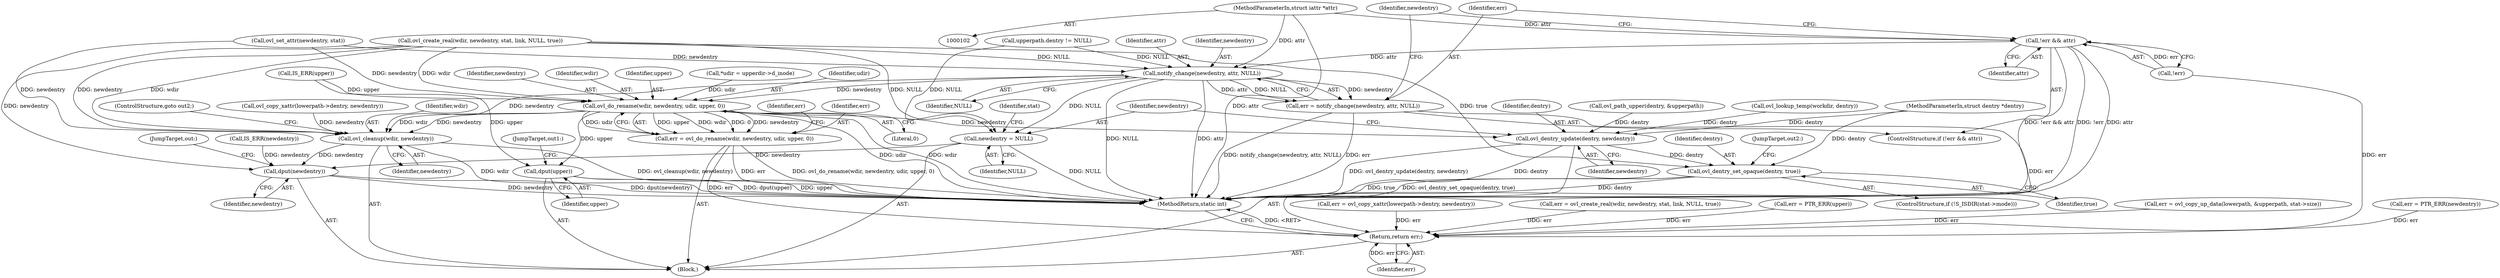 digraph "0_linux_ab79efab0a0ba01a74df782eb7fa44b044dae8b5@pointer" {
"1000108" [label="(MethodParameterIn,struct iattr *attr)"];
"1000252" [label="(Call,!err && attr)"];
"1000258" [label="(Call,notify_change(newdentry, attr, NULL))"];
"1000256" [label="(Call,err = notify_change(newdentry, attr, NULL))"];
"1000305" [label="(Return,return err;)"];
"1000274" [label="(Call,ovl_do_rename(wdir, newdentry, udir, upper, 0))"];
"1000272" [label="(Call,err = ovl_do_rename(wdir, newdentry, udir, upper, 0))"];
"1000283" [label="(Call,ovl_dentry_update(dentry, newdentry))"];
"1000295" [label="(Call,ovl_dentry_set_opaque(dentry, true))"];
"1000299" [label="(Call,dput(upper))"];
"1000308" [label="(Call,ovl_cleanup(wdir, newdentry))"];
"1000302" [label="(Call,dput(newdentry))"];
"1000286" [label="(Call,newdentry = NULL)"];
"1000285" [label="(Identifier,newdentry)"];
"1000284" [label="(Identifier,dentry)"];
"1000110" [label="(Block,)"];
"1000304" [label="(JumpTarget,out:)"];
"1000202" [label="(Call,ovl_path_upper(dentry, &upperpath))"];
"1000170" [label="(Call,IS_ERR(upper))"];
"1000277" [label="(Identifier,udir)"];
"1000251" [label="(ControlStructure,if (!err && attr))"];
"1000311" [label="(ControlStructure,goto out2;)"];
"1000178" [label="(Call,err = ovl_create_real(wdir, newdentry, stat, link, NULL, true))"];
"1000288" [label="(Identifier,NULL)"];
"1000273" [label="(Identifier,err)"];
"1000283" [label="(Call,ovl_dentry_update(dentry, newdentry))"];
"1000276" [label="(Identifier,newdentry)"];
"1000305" [label="(Return,return err;)"];
"1000207" [label="(Call,upperpath.dentry != NULL)"];
"1000252" [label="(Call,!err && attr)"];
"1000255" [label="(Identifier,attr)"];
"1000281" [label="(Identifier,err)"];
"1000261" [label="(Identifier,NULL)"];
"1000275" [label="(Identifier,wdir)"];
"1000278" [label="(Identifier,upper)"];
"1000299" [label="(Call,dput(upper))"];
"1000306" [label="(Identifier,err)"];
"1000303" [label="(Identifier,newdentry)"];
"1000289" [label="(ControlStructure,if (!S_ISDIR(stat->mode)))"];
"1000256" [label="(Call,err = notify_change(newdentry, attr, NULL))"];
"1000266" [label="(Identifier,newdentry)"];
"1000118" [label="(Call,*udir = upperdir->d_inode)"];
"1000297" [label="(Identifier,true)"];
"1000257" [label="(Identifier,err)"];
"1000231" [label="(Call,ovl_copy_xattr(lowerpath->dentry, newdentry))"];
"1000302" [label="(Call,dput(newdentry))"];
"1000293" [label="(Identifier,stat)"];
"1000248" [label="(Call,ovl_set_attr(newdentry, stat))"];
"1000308" [label="(Call,ovl_cleanup(wdir, newdentry))"];
"1000260" [label="(Identifier,attr)"];
"1000279" [label="(Literal,0)"];
"1000274" [label="(Call,ovl_do_rename(wdir, newdentry, udir, upper, 0))"];
"1000287" [label="(Identifier,newdentry)"];
"1000296" [label="(Identifier,dentry)"];
"1000301" [label="(JumpTarget,out1:)"];
"1000300" [label="(Identifier,upper)"];
"1000140" [label="(Call,ovl_lookup_temp(workdir, dentry))"];
"1000253" [label="(Call,!err)"];
"1000165" [label="(Call,err = PTR_ERR(upper))"];
"1000272" [label="(Call,err = ovl_do_rename(wdir, newdentry, udir, upper, 0))"];
"1000105" [label="(MethodParameterIn,struct dentry *dentry)"];
"1000309" [label="(Identifier,wdir)"];
"1000217" [label="(Call,err = ovl_copy_up_data(lowerpath, &upperpath, stat->size))"];
"1000143" [label="(Call,err = PTR_ERR(newdentry))"];
"1000295" [label="(Call,ovl_dentry_set_opaque(dentry, true))"];
"1000180" [label="(Call,ovl_create_real(wdir, newdentry, stat, link, NULL, true))"];
"1000108" [label="(MethodParameterIn,struct iattr *attr)"];
"1000229" [label="(Call,err = ovl_copy_xattr(lowerpath->dentry, newdentry))"];
"1000312" [label="(MethodReturn,static int)"];
"1000310" [label="(Identifier,newdentry)"];
"1000298" [label="(JumpTarget,out2:)"];
"1000259" [label="(Identifier,newdentry)"];
"1000286" [label="(Call,newdentry = NULL)"];
"1000258" [label="(Call,notify_change(newdentry, attr, NULL))"];
"1000148" [label="(Call,IS_ERR(newdentry))"];
"1000108" -> "1000102"  [label="AST: "];
"1000108" -> "1000312"  [label="DDG: attr"];
"1000108" -> "1000252"  [label="DDG: attr"];
"1000108" -> "1000258"  [label="DDG: attr"];
"1000252" -> "1000251"  [label="AST: "];
"1000252" -> "1000253"  [label="CFG: "];
"1000252" -> "1000255"  [label="CFG: "];
"1000253" -> "1000252"  [label="AST: "];
"1000255" -> "1000252"  [label="AST: "];
"1000257" -> "1000252"  [label="CFG: "];
"1000266" -> "1000252"  [label="CFG: "];
"1000252" -> "1000312"  [label="DDG: !err"];
"1000252" -> "1000312"  [label="DDG: attr"];
"1000252" -> "1000312"  [label="DDG: !err && attr"];
"1000253" -> "1000252"  [label="DDG: err"];
"1000252" -> "1000258"  [label="DDG: attr"];
"1000258" -> "1000256"  [label="AST: "];
"1000258" -> "1000261"  [label="CFG: "];
"1000259" -> "1000258"  [label="AST: "];
"1000260" -> "1000258"  [label="AST: "];
"1000261" -> "1000258"  [label="AST: "];
"1000256" -> "1000258"  [label="CFG: "];
"1000258" -> "1000312"  [label="DDG: attr"];
"1000258" -> "1000312"  [label="DDG: NULL"];
"1000258" -> "1000256"  [label="DDG: newdentry"];
"1000258" -> "1000256"  [label="DDG: attr"];
"1000258" -> "1000256"  [label="DDG: NULL"];
"1000248" -> "1000258"  [label="DDG: newdentry"];
"1000180" -> "1000258"  [label="DDG: NULL"];
"1000207" -> "1000258"  [label="DDG: NULL"];
"1000258" -> "1000274"  [label="DDG: newdentry"];
"1000258" -> "1000286"  [label="DDG: NULL"];
"1000258" -> "1000308"  [label="DDG: newdentry"];
"1000256" -> "1000251"  [label="AST: "];
"1000257" -> "1000256"  [label="AST: "];
"1000266" -> "1000256"  [label="CFG: "];
"1000256" -> "1000312"  [label="DDG: notify_change(newdentry, attr, NULL)"];
"1000256" -> "1000312"  [label="DDG: err"];
"1000256" -> "1000305"  [label="DDG: err"];
"1000305" -> "1000110"  [label="AST: "];
"1000305" -> "1000306"  [label="CFG: "];
"1000306" -> "1000305"  [label="AST: "];
"1000312" -> "1000305"  [label="CFG: "];
"1000305" -> "1000312"  [label="DDG: <RET>"];
"1000306" -> "1000305"  [label="DDG: err"];
"1000178" -> "1000305"  [label="DDG: err"];
"1000253" -> "1000305"  [label="DDG: err"];
"1000165" -> "1000305"  [label="DDG: err"];
"1000143" -> "1000305"  [label="DDG: err"];
"1000217" -> "1000305"  [label="DDG: err"];
"1000272" -> "1000305"  [label="DDG: err"];
"1000229" -> "1000305"  [label="DDG: err"];
"1000274" -> "1000272"  [label="AST: "];
"1000274" -> "1000279"  [label="CFG: "];
"1000275" -> "1000274"  [label="AST: "];
"1000276" -> "1000274"  [label="AST: "];
"1000277" -> "1000274"  [label="AST: "];
"1000278" -> "1000274"  [label="AST: "];
"1000279" -> "1000274"  [label="AST: "];
"1000272" -> "1000274"  [label="CFG: "];
"1000274" -> "1000312"  [label="DDG: wdir"];
"1000274" -> "1000312"  [label="DDG: udir"];
"1000274" -> "1000272"  [label="DDG: upper"];
"1000274" -> "1000272"  [label="DDG: wdir"];
"1000274" -> "1000272"  [label="DDG: 0"];
"1000274" -> "1000272"  [label="DDG: newdentry"];
"1000274" -> "1000272"  [label="DDG: udir"];
"1000180" -> "1000274"  [label="DDG: wdir"];
"1000248" -> "1000274"  [label="DDG: newdentry"];
"1000118" -> "1000274"  [label="DDG: udir"];
"1000170" -> "1000274"  [label="DDG: upper"];
"1000274" -> "1000283"  [label="DDG: newdentry"];
"1000274" -> "1000299"  [label="DDG: upper"];
"1000274" -> "1000308"  [label="DDG: wdir"];
"1000274" -> "1000308"  [label="DDG: newdentry"];
"1000272" -> "1000110"  [label="AST: "];
"1000273" -> "1000272"  [label="AST: "];
"1000281" -> "1000272"  [label="CFG: "];
"1000272" -> "1000312"  [label="DDG: ovl_do_rename(wdir, newdentry, udir, upper, 0)"];
"1000272" -> "1000312"  [label="DDG: err"];
"1000283" -> "1000110"  [label="AST: "];
"1000283" -> "1000285"  [label="CFG: "];
"1000284" -> "1000283"  [label="AST: "];
"1000285" -> "1000283"  [label="AST: "];
"1000287" -> "1000283"  [label="CFG: "];
"1000283" -> "1000312"  [label="DDG: dentry"];
"1000283" -> "1000312"  [label="DDG: ovl_dentry_update(dentry, newdentry)"];
"1000140" -> "1000283"  [label="DDG: dentry"];
"1000202" -> "1000283"  [label="DDG: dentry"];
"1000105" -> "1000283"  [label="DDG: dentry"];
"1000283" -> "1000295"  [label="DDG: dentry"];
"1000295" -> "1000289"  [label="AST: "];
"1000295" -> "1000297"  [label="CFG: "];
"1000296" -> "1000295"  [label="AST: "];
"1000297" -> "1000295"  [label="AST: "];
"1000298" -> "1000295"  [label="CFG: "];
"1000295" -> "1000312"  [label="DDG: dentry"];
"1000295" -> "1000312"  [label="DDG: true"];
"1000295" -> "1000312"  [label="DDG: ovl_dentry_set_opaque(dentry, true)"];
"1000105" -> "1000295"  [label="DDG: dentry"];
"1000180" -> "1000295"  [label="DDG: true"];
"1000299" -> "1000110"  [label="AST: "];
"1000299" -> "1000300"  [label="CFG: "];
"1000300" -> "1000299"  [label="AST: "];
"1000301" -> "1000299"  [label="CFG: "];
"1000299" -> "1000312"  [label="DDG: dput(upper)"];
"1000299" -> "1000312"  [label="DDG: upper"];
"1000170" -> "1000299"  [label="DDG: upper"];
"1000308" -> "1000110"  [label="AST: "];
"1000308" -> "1000310"  [label="CFG: "];
"1000309" -> "1000308"  [label="AST: "];
"1000310" -> "1000308"  [label="AST: "];
"1000311" -> "1000308"  [label="CFG: "];
"1000308" -> "1000312"  [label="DDG: wdir"];
"1000308" -> "1000312"  [label="DDG: ovl_cleanup(wdir, newdentry)"];
"1000308" -> "1000302"  [label="DDG: newdentry"];
"1000180" -> "1000308"  [label="DDG: wdir"];
"1000180" -> "1000308"  [label="DDG: newdentry"];
"1000231" -> "1000308"  [label="DDG: newdentry"];
"1000248" -> "1000308"  [label="DDG: newdentry"];
"1000302" -> "1000110"  [label="AST: "];
"1000302" -> "1000303"  [label="CFG: "];
"1000303" -> "1000302"  [label="AST: "];
"1000304" -> "1000302"  [label="CFG: "];
"1000302" -> "1000312"  [label="DDG: newdentry"];
"1000302" -> "1000312"  [label="DDG: dput(newdentry)"];
"1000286" -> "1000302"  [label="DDG: newdentry"];
"1000148" -> "1000302"  [label="DDG: newdentry"];
"1000180" -> "1000302"  [label="DDG: newdentry"];
"1000286" -> "1000110"  [label="AST: "];
"1000286" -> "1000288"  [label="CFG: "];
"1000287" -> "1000286"  [label="AST: "];
"1000288" -> "1000286"  [label="AST: "];
"1000293" -> "1000286"  [label="CFG: "];
"1000286" -> "1000312"  [label="DDG: NULL"];
"1000180" -> "1000286"  [label="DDG: NULL"];
"1000207" -> "1000286"  [label="DDG: NULL"];
}
